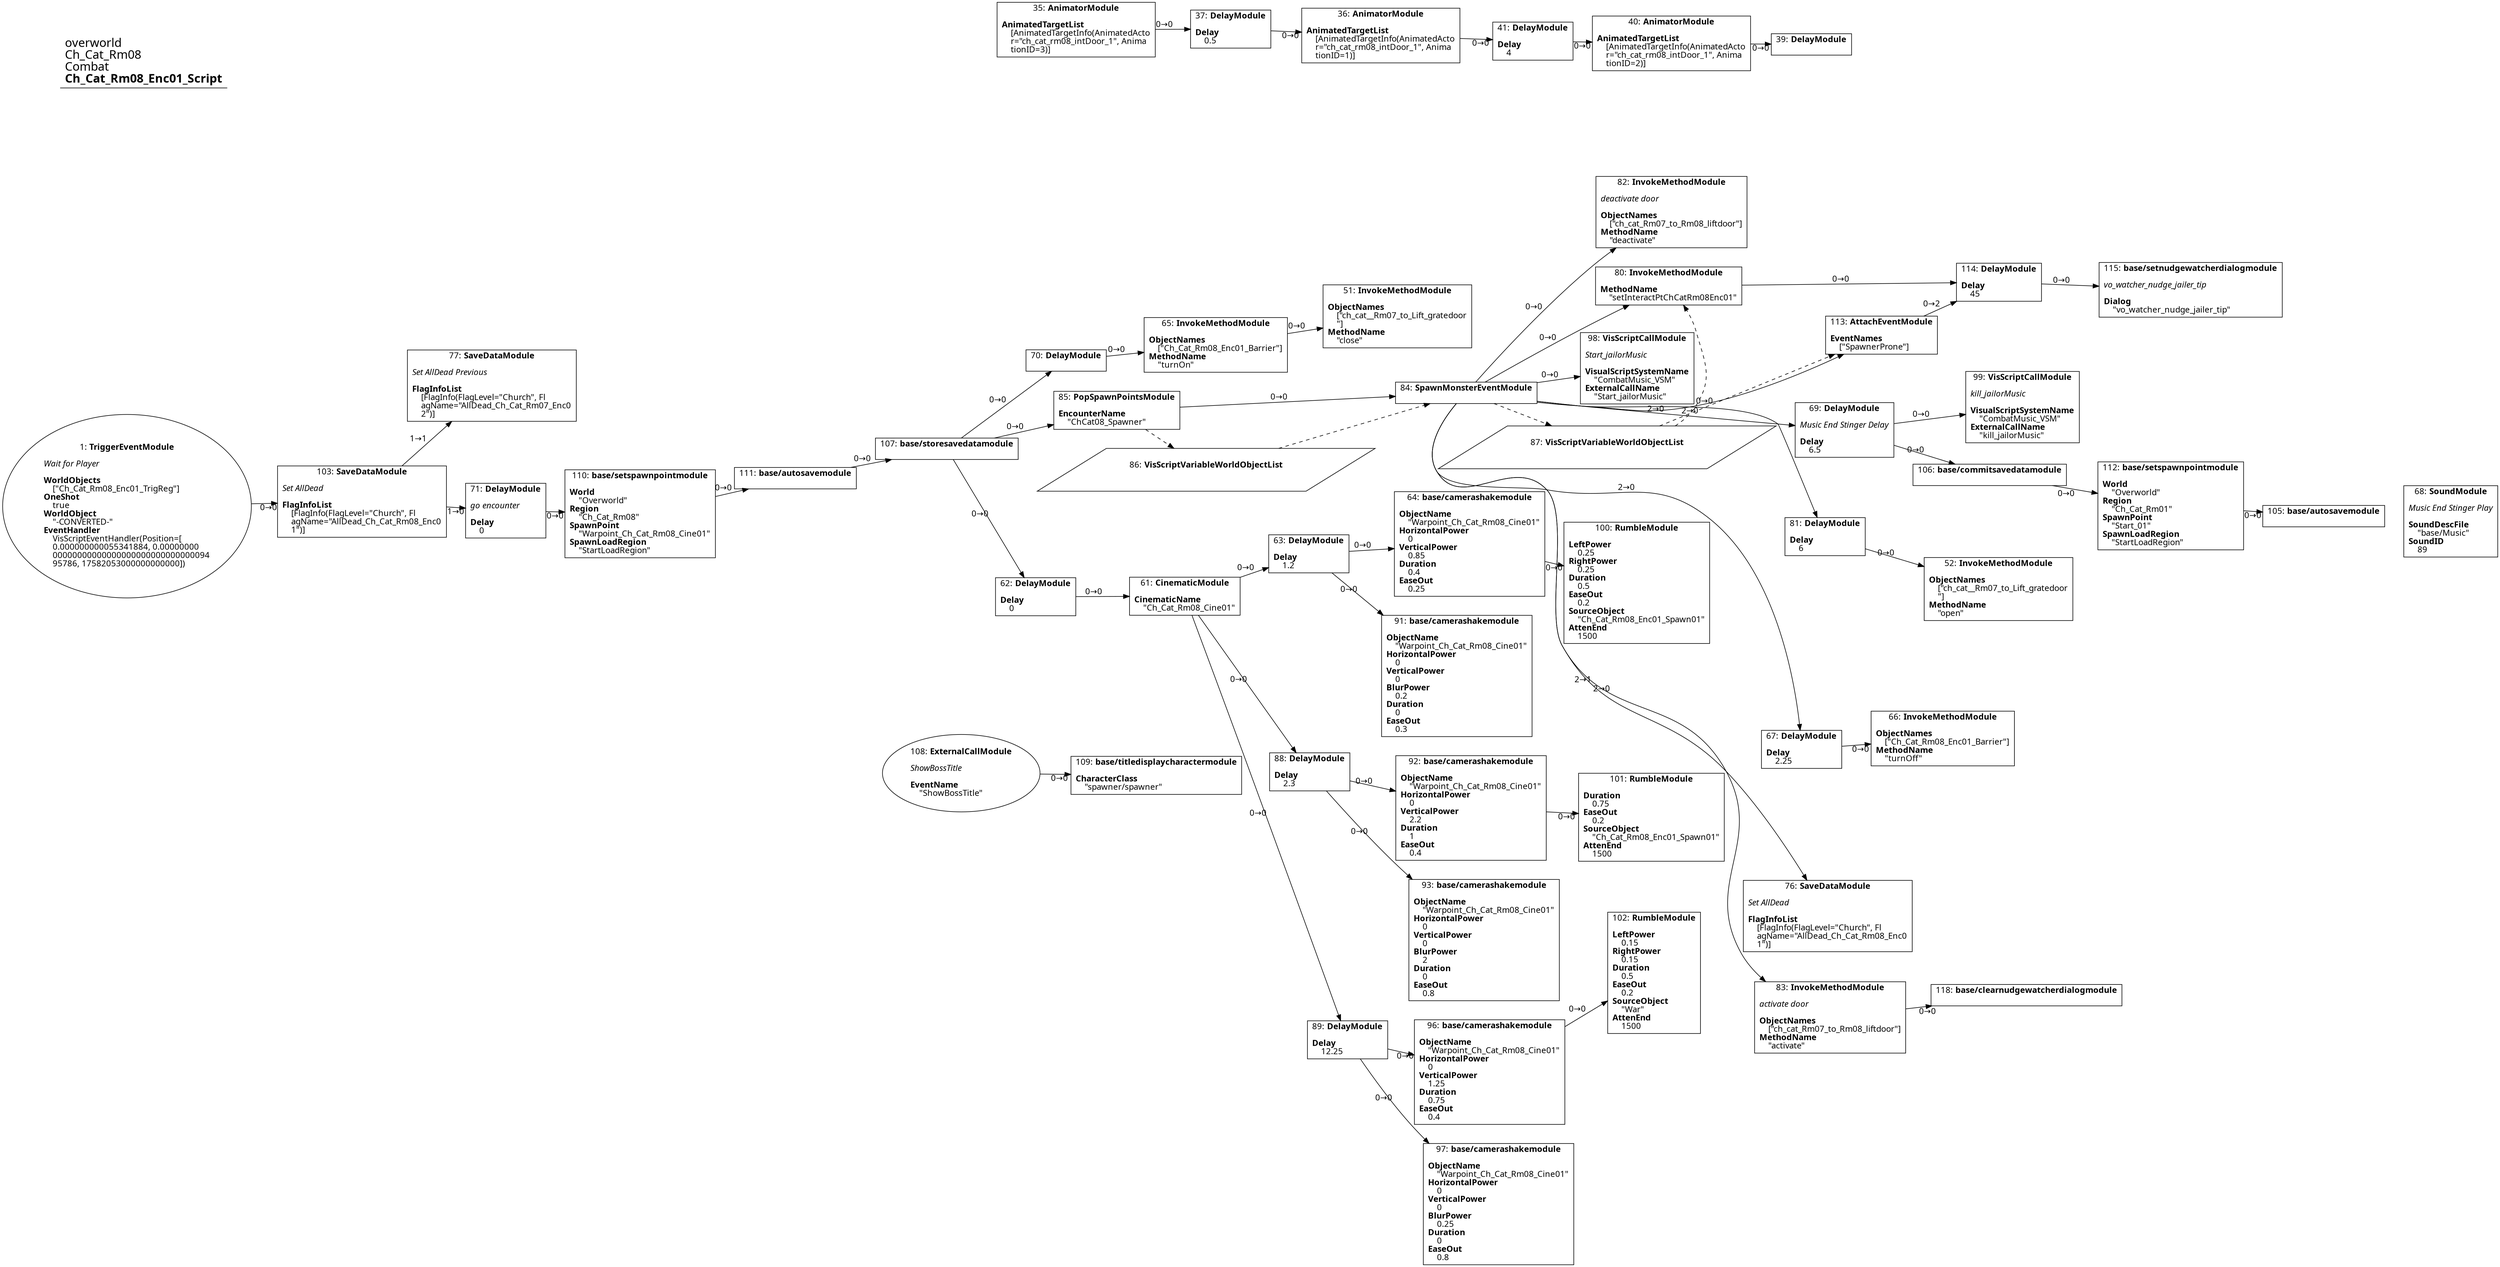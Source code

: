 digraph {
    layout = fdp;
    overlap = prism;
    sep = "+16";
    splines = spline;

    node [ shape = box ];

    graph [ fontname = "Segoe UI" ];
    node [ fontname = "Segoe UI" ];
    edge [ fontname = "Segoe UI" ];

    1 [ label = <1: <b>TriggerEventModule</b><br/><br/><i>Wait for Player<br align="left"/></i><br align="left"/><b>WorldObjects</b><br align="left"/>    [&quot;Ch_Cat_Rm08_Enc01_TrigReg&quot;]<br align="left"/><b>OneShot</b><br align="left"/>    true<br align="left"/><b>WorldObject</b><br align="left"/>    &quot;-CONVERTED-&quot;<br align="left"/><b>EventHandler</b><br align="left"/>    VisScriptEventHandler(Position=[<br align="left"/>    0.000000000055341884, 0.00000000<br align="left"/>    00000000000000000000000000000094<br align="left"/>    95786, 17582053000000000000])<br align="left"/>> ];
    1 [ shape = oval ]
    1 [ pos = "-1.439,0.016!" ];
    1 -> 103 [ label = "0→0" ];

    35 [ label = <35: <b>AnimatorModule</b><br/><br/><b>AnimatedTargetList</b><br align="left"/>    [AnimatedTargetInfo(AnimatedActo<br align="left"/>    r=&quot;ch_cat_rm08_intDoor_1&quot;, Anima<br align="left"/>    tionID=3)]<br align="left"/>> ];
    35 [ pos = "0.011000001,0.767!" ];
    35 -> 37 [ label = "0→0" ];

    36 [ label = <36: <b>AnimatorModule</b><br/><br/><b>AnimatedTargetList</b><br align="left"/>    [AnimatedTargetInfo(AnimatedActo<br align="left"/>    r=&quot;ch_cat_rm08_intDoor_1&quot;, Anima<br align="left"/>    tionID=1)]<br align="left"/>> ];
    36 [ pos = "0.40300003,0.767!" ];
    36 -> 41 [ label = "0→0" ];

    37 [ label = <37: <b>DelayModule</b><br/><br/><b>Delay</b><br align="left"/>    0.5<br align="left"/>> ];
    37 [ pos = "0.21700001,0.767!" ];
    37 -> 36 [ label = "0→0" ];

    39 [ label = <39: <b>DelayModule</b><br/><br/>> ];
    39 [ pos = "1.016,0.767!" ];

    40 [ label = <40: <b>AnimatorModule</b><br/><br/><b>AnimatedTargetList</b><br align="left"/>    [AnimatedTargetInfo(AnimatedActo<br align="left"/>    r=&quot;ch_cat_rm08_intDoor_1&quot;, Anima<br align="left"/>    tionID=2)]<br align="left"/>> ];
    40 [ pos = "0.80600005,0.767!" ];
    40 -> 39 [ label = "0→0" ];

    41 [ label = <41: <b>DelayModule</b><br/><br/><b>Delay</b><br align="left"/>    4<br align="left"/>> ];
    41 [ pos = "0.606,0.767!" ];
    41 -> 40 [ label = "0→0" ];

    51 [ label = <51: <b>InvokeMethodModule</b><br/><br/><b>ObjectNames</b><br align="left"/>    [&quot;ch_cat__Rm07_to_Lift_gratedoor<br align="left"/>    &quot;]<br align="left"/><b>MethodName</b><br align="left"/>    &quot;close&quot;<br align="left"/>> ];
    51 [ pos = "0.374,0.186!" ];

    52 [ label = <52: <b>InvokeMethodModule</b><br/><br/><b>ObjectNames</b><br align="left"/>    [&quot;ch_cat__Rm07_to_Lift_gratedoor<br align="left"/>    &quot;]<br align="left"/><b>MethodName</b><br align="left"/>    &quot;open&quot;<br align="left"/>> ];
    52 [ pos = "1.1930001,-0.19000001!" ];

    61 [ label = <61: <b>CinematicModule</b><br/><br/><b>CinematicName</b><br align="left"/>    &quot;Ch_Cat_Rm08_Cine01&quot;<br align="left"/>> ];
    61 [ pos = "0.15300001,-0.23700002!" ];
    61 -> 63 [ label = "0→0" ];
    61 -> 88 [ label = "0→0" ];
    61 -> 89 [ label = "0→0" ];

    62 [ label = <62: <b>DelayModule</b><br/><br/><b>Delay</b><br align="left"/>    0<br align="left"/>> ];
    62 [ pos = "-0.009000001,-0.23700002!" ];
    62 -> 61 [ label = "0→0" ];

    63 [ label = <63: <b>DelayModule</b><br/><br/><b>Delay</b><br align="left"/>    1.2<br align="left"/>> ];
    63 [ pos = "0.39800003,-0.23700002!" ];
    63 -> 64 [ label = "0→0" ];
    63 -> 91 [ label = "0→0" ];

    64 [ label = <64: <b>base/camerashakemodule</b><br/><br/><b>ObjectName</b><br align="left"/>    &quot;Warpoint_Ch_Cat_Rm08_Cine01&quot;<br align="left"/><b>HorizontalPower</b><br align="left"/>    0<br align="left"/><b>VerticalPower</b><br align="left"/>    0.85<br align="left"/><b>Duration</b><br align="left"/>    0.4<br align="left"/><b>EaseOut</b><br align="left"/>    0.25<br align="left"/>> ];
    64 [ pos = "0.558,-0.23700002!" ];
    64 -> 100 [ label = "0→0" ];

    65 [ label = <65: <b>InvokeMethodModule</b><br/><br/><b>ObjectNames</b><br align="left"/>    [&quot;Ch_Cat_Rm08_Enc01_Barrier&quot;]<br align="left"/><b>MethodName</b><br align="left"/>    &quot;turnOn&quot;<br align="left"/>> ];
    65 [ pos = "0.16900001,0.186!" ];
    65 -> 51 [ label = "0→0" ];

    66 [ label = <66: <b>InvokeMethodModule</b><br/><br/><b>ObjectNames</b><br align="left"/>    [&quot;Ch_Cat_Rm08_Enc01_Barrier&quot;]<br align="left"/><b>MethodName</b><br align="left"/>    &quot;turnOff&quot;<br align="left"/>> ];
    66 [ pos = "1.194,-0.36100003!" ];

    67 [ label = <67: <b>DelayModule</b><br/><br/><b>Delay</b><br align="left"/>    2.25<br align="left"/>> ];
    67 [ pos = "1.005,-0.36100003!" ];
    67 -> 66 [ label = "0→0" ];

    68 [ label = <68: <b>SoundModule</b><br/><br/><i>Music End Stinger Play<br align="left"/></i><br align="left"/><b>SoundDescFile</b><br align="left"/>    &quot;base/Music&quot;<br align="left"/><b>SoundID</b><br align="left"/>    89<br align="left"/>> ];
    68 [ pos = "1.7770001,-0.016!" ];

    69 [ label = <69: <b>DelayModule</b><br/><br/><i>Music End Stinger Delay<br align="left"/></i><br align="left"/><b>Delay</b><br align="left"/>    6.5<br align="left"/>> ];
    69 [ pos = "1.0070001,-0.016!" ];
    69 -> 99 [ label = "0→0" ];
    69 -> 106 [ label = "0→0" ];

    70 [ label = <70: <b>DelayModule</b><br/><br/>> ];
    70 [ pos = "-0.029000001,0.186!" ];
    70 -> 65 [ label = "0→0" ];

    71 [ label = <71: <b>DelayModule</b><br/><br/><i>go encounter<br align="left"/></i><br align="left"/><b>Delay</b><br align="left"/>    0<br align="left"/>> ];
    71 [ pos = "-0.78000003,0.003!" ];
    71 -> 110 [ label = "0→0" ];

    76 [ label = <76: <b>SaveDataModule</b><br/><br/><i>Set AllDead<br align="left"/></i><br align="left"/><b>FlagInfoList</b><br align="left"/>    [FlagInfo(FlagLevel=&quot;Church&quot;, Fl<br align="left"/>    agName=&quot;AllDead_Ch_Cat_Rm08_Enc0<br align="left"/>    1&quot;)]<br align="left"/>> ];
    76 [ pos = "1.0070001,-0.558!" ];

    77 [ label = <77: <b>SaveDataModule</b><br/><br/><i>Set AllDead Previous<br align="left"/></i><br align="left"/><b>FlagInfoList</b><br align="left"/>    [FlagInfo(FlagLevel=&quot;Church&quot;, Fl<br align="left"/>    agName=&quot;AllDead_Ch_Cat_Rm07_Enc0<br align="left"/>    2&quot;)]<br align="left"/>> ];
    77 [ pos = "-0.864,0.21400002!" ];

    80 [ label = <80: <b>InvokeMethodModule</b><br/><br/><b>MethodName</b><br align="left"/>    &quot;setInteractPtChCatRm08Enc01&quot;<br align="left"/>> ];
    80 [ pos = "0.82900006,0.25300002!" ];
    80 -> 114 [ label = "0→0" ];
    87 -> 80 [ style = dashed ];

    81 [ label = <81: <b>DelayModule</b><br/><br/><b>Delay</b><br align="left"/>    6<br align="left"/>> ];
    81 [ pos = "1.0020001,-0.177!" ];
    81 -> 52 [ label = "0→0" ];

    82 [ label = <82: <b>InvokeMethodModule</b><br/><br/><i>deactivate door<br align="left"/></i><br align="left"/><b>ObjectNames</b><br align="left"/>    [&quot;ch_cat_Rm07_to_Rm08_liftdoor&quot;]<br align="left"/><b>MethodName</b><br align="left"/>    &quot;deactivate&quot;<br align="left"/>> ];
    82 [ pos = "0.82600003,0.41000003!" ];

    83 [ label = <83: <b>InvokeMethodModule</b><br/><br/><i>activate door<br align="left"/></i><br align="left"/><b>ObjectNames</b><br align="left"/>    [&quot;ch_cat_Rm07_to_Rm08_liftdoor&quot;]<br align="left"/><b>MethodName</b><br align="left"/>    &quot;activate&quot;<br align="left"/>> ];
    83 [ pos = "1.006,-0.712!" ];
    83 -> 118 [ label = "0→0" ];

    84 [ label = <84: <b>SpawnMonsterEventModule</b><br/><br/>> ];
    84 [ pos = "0.49800003,0.027!" ];
    84 -> 82 [ label = "0→0" ];
    84 -> 80 [ label = "0→0" ];
    84 -> 69 [ label = "2→0" ];
    84 -> 67 [ label = "2→0" ];
    84 -> 76 [ label = "2→1" ];
    84 -> 83 [ label = "2→0" ];
    84 -> 81 [ label = "2→0" ];
    84 -> 98 [ label = "0→0" ];
    84 -> 113 [ label = "0→0" ];
    86 -> 84 [ style = dashed ];
    84 -> 87 [ style = dashed ];

    85 [ label = <85: <b>PopSpawnPointsModule</b><br/><br/><b>EncounterName</b><br align="left"/>    &quot;ChCat08_Spawner&quot;<br align="left"/>> ];
    85 [ pos = "0.079,0.002!" ];
    85 -> 84 [ label = "0→0" ];
    85 -> 86 [ style = dashed ];

    86 [ label = <86: <b>VisScriptVariableWorldObjectList</b><br/><br/>> ];
    86 [ shape = parallelogram ]
    86 [ pos = "0.29200003,-0.13900001!" ];

    87 [ label = <87: <b>VisScriptVariableWorldObjectList</b><br/><br/>> ];
    87 [ shape = parallelogram ]
    87 [ pos = "0.77000004,-0.094000004!" ];

    88 [ label = <88: <b>DelayModule</b><br/><br/><b>Delay</b><br align="left"/>    2.3<br align="left"/>> ];
    88 [ pos = "0.39800003,-0.397!" ];
    88 -> 92 [ label = "0→0" ];
    88 -> 93 [ label = "0→0" ];

    89 [ label = <89: <b>DelayModule</b><br/><br/><b>Delay</b><br align="left"/>    12.25<br align="left"/>> ];
    89 [ pos = "0.39800003,-0.55!" ];
    89 -> 96 [ label = "0→0" ];
    89 -> 97 [ label = "0→0" ];

    91 [ label = <91: <b>base/camerashakemodule</b><br/><br/><b>ObjectName</b><br align="left"/>    &quot;Warpoint_Ch_Cat_Rm08_Cine01&quot;<br align="left"/><b>HorizontalPower</b><br align="left"/>    0<br align="left"/><b>VerticalPower</b><br align="left"/>    0<br align="left"/><b>BlurPower</b><br align="left"/>    0.2<br align="left"/><b>Duration</b><br align="left"/>    0<br align="left"/><b>EaseOut</b><br align="left"/>    0.3<br align="left"/>> ];
    91 [ pos = "0.558,-0.3!" ];

    92 [ label = <92: <b>base/camerashakemodule</b><br/><br/><b>ObjectName</b><br align="left"/>    &quot;Warpoint_Ch_Cat_Rm08_Cine01&quot;<br align="left"/><b>HorizontalPower</b><br align="left"/>    0<br align="left"/><b>VerticalPower</b><br align="left"/>    2.2<br align="left"/><b>Duration</b><br align="left"/>    1<br align="left"/><b>EaseOut</b><br align="left"/>    0.4<br align="left"/>> ];
    92 [ pos = "0.56600004,-0.39100003!" ];
    92 -> 101 [ label = "0→0" ];

    93 [ label = <93: <b>base/camerashakemodule</b><br/><br/><b>ObjectName</b><br align="left"/>    &quot;Warpoint_Ch_Cat_Rm08_Cine01&quot;<br align="left"/><b>HorizontalPower</b><br align="left"/>    0<br align="left"/><b>VerticalPower</b><br align="left"/>    0<br align="left"/><b>BlurPower</b><br align="left"/>    2<br align="left"/><b>Duration</b><br align="left"/>    0<br align="left"/><b>EaseOut</b><br align="left"/>    0.8<br align="left"/>> ];
    93 [ pos = "0.56600004,-0.45400003!" ];

    96 [ label = <96: <b>base/camerashakemodule</b><br/><br/><b>ObjectName</b><br align="left"/>    &quot;Warpoint_Ch_Cat_Rm08_Cine01&quot;<br align="left"/><b>HorizontalPower</b><br align="left"/>    0<br align="left"/><b>VerticalPower</b><br align="left"/>    1.25<br align="left"/><b>Duration</b><br align="left"/>    0.75<br align="left"/><b>EaseOut</b><br align="left"/>    0.4<br align="left"/>> ];
    96 [ pos = "0.56700003,-0.54200006!" ];
    96 -> 102 [ label = "0→0" ];

    97 [ label = <97: <b>base/camerashakemodule</b><br/><br/><b>ObjectName</b><br align="left"/>    &quot;Warpoint_Ch_Cat_Rm08_Cine01&quot;<br align="left"/><b>HorizontalPower</b><br align="left"/>    0<br align="left"/><b>VerticalPower</b><br align="left"/>    0<br align="left"/><b>BlurPower</b><br align="left"/>    0.25<br align="left"/><b>Duration</b><br align="left"/>    0<br align="left"/><b>EaseOut</b><br align="left"/>    0.8<br align="left"/>> ];
    97 [ pos = "0.56700003,-0.60400003!" ];

    98 [ label = <98: <b>VisScriptCallModule</b><br/><br/><i>Start_jailorMusic<br align="left"/></i><br align="left"/><b>VisualScriptSystemName</b><br align="left"/>    &quot;CombatMusic_VSM&quot;<br align="left"/><b>ExternalCallName</b><br align="left"/>    &quot;Start_jailorMusic&quot;<br align="left"/>> ];
    98 [ pos = "0.83400005,0.033!" ];

    99 [ label = <99: <b>VisScriptCallModule</b><br/><br/><i>kill_jailorMusic<br align="left"/></i><br align="left"/><b>VisualScriptSystemName</b><br align="left"/>    &quot;CombatMusic_VSM&quot;<br align="left"/><b>ExternalCallName</b><br align="left"/>    &quot;kill_jailorMusic&quot;<br align="left"/>> ];
    99 [ pos = "1.2210001,0.061000004!" ];

    100 [ label = <100: <b>RumbleModule</b><br/><br/><b>LeftPower</b><br align="left"/>    0.25<br align="left"/><b>RightPower</b><br align="left"/>    0.25<br align="left"/><b>Duration</b><br align="left"/>    0.5<br align="left"/><b>EaseOut</b><br align="left"/>    0.2<br align="left"/><b>SourceObject</b><br align="left"/>    &quot;Ch_Cat_Rm08_Enc01_Spawn01&quot;<br align="left"/><b>AttenEnd</b><br align="left"/>    1500<br align="left"/>> ];
    100 [ pos = "0.75100005,-0.23700002!" ];

    101 [ label = <101: <b>RumbleModule</b><br/><br/><b>Duration</b><br align="left"/>    0.75<br align="left"/><b>EaseOut</b><br align="left"/>    0.2<br align="left"/><b>SourceObject</b><br align="left"/>    &quot;Ch_Cat_Rm08_Enc01_Spawn01&quot;<br align="left"/><b>AttenEnd</b><br align="left"/>    1500<br align="left"/>> ];
    101 [ pos = "0.75900006,-0.39100003!" ];

    102 [ label = <102: <b>RumbleModule</b><br/><br/><b>LeftPower</b><br align="left"/>    0.15<br align="left"/><b>RightPower</b><br align="left"/>    0.15<br align="left"/><b>Duration</b><br align="left"/>    0.5<br align="left"/><b>EaseOut</b><br align="left"/>    0.2<br align="left"/><b>SourceObject</b><br align="left"/>    &quot;War&quot;<br align="left"/><b>AttenEnd</b><br align="left"/>    1500<br align="left"/>> ];
    102 [ pos = "0.76100004,-0.54200006!" ];

    103 [ label = <103: <b>SaveDataModule</b><br/><br/><i>Set AllDead<br align="left"/></i><br align="left"/><b>FlagInfoList</b><br align="left"/>    [FlagInfo(FlagLevel=&quot;Church&quot;, Fl<br align="left"/>    agName=&quot;AllDead_Ch_Cat_Rm08_Enc0<br align="left"/>    1&quot;)]<br align="left"/>> ];
    103 [ pos = "-1.0810001,0.016!" ];
    103 -> 71 [ label = "1→0" ];
    103 -> 77 [ label = "1→1" ];

    105 [ label = <105: <b>base/autosavemodule</b><br/><br/>> ];
    105 [ pos = "1.598,-0.016!" ];

    106 [ label = <106: <b>base/commitsavedatamodule</b><br/><br/>> ];
    106 [ pos = "1.167,-0.016!" ];
    106 -> 112 [ label = "0→0" ];

    107 [ label = <107: <b>base/storesavedatamodule</b><br/><br/>> ];
    107 [ pos = "-0.246,0.003!" ];
    107 -> 70 [ label = "0→0" ];
    107 -> 85 [ label = "0→0" ];
    107 -> 62 [ label = "0→0" ];

    108 [ label = <108: <b>ExternalCallModule</b><br/><br/><i>ShowBossTitle<br align="left"/></i><br align="left"/><b>EventName</b><br align="left"/>    &quot;ShowBossTitle&quot;<br align="left"/>> ];
    108 [ shape = oval ]
    108 [ pos = "-0.19700001,-0.44300002!" ];
    108 -> 109 [ label = "0→0" ];

    109 [ label = <109: <b>base/titledisplaycharactermodule</b><br/><br/><b>CharacterClass</b><br align="left"/>    &quot;spawner/spawner&quot;<br align="left"/>> ];
    109 [ pos = "0.031000001,-0.44200003!" ];

    110 [ label = <110: <b>base/setspawnpointmodule</b><br/><br/><b>World</b><br align="left"/>    &quot;Overworld&quot;<br align="left"/><b>Region</b><br align="left"/>    &quot;Ch_Cat_Rm08&quot;<br align="left"/><b>SpawnPoint</b><br align="left"/>    &quot;Warpoint_Ch_Cat_Rm08_Cine01&quot;<br align="left"/><b>SpawnLoadRegion</b><br align="left"/>    &quot;StartLoadRegion&quot;<br align="left"/>> ];
    110 [ pos = "-0.63100004,0.003!" ];
    110 -> 111 [ label = "0→0" ];

    111 [ label = <111: <b>base/autosavemodule</b><br/><br/>> ];
    111 [ pos = "-0.42200002,0.003!" ];
    111 -> 107 [ label = "0→0" ];

    112 [ label = <112: <b>base/setspawnpointmodule</b><br/><br/><b>World</b><br align="left"/>    &quot;Overworld&quot;<br align="left"/><b>Region</b><br align="left"/>    &quot;Ch_Cat_Rm01&quot;<br align="left"/><b>SpawnPoint</b><br align="left"/>    &quot;Start_01&quot;<br align="left"/><b>SpawnLoadRegion</b><br align="left"/>    &quot;StartLoadRegion&quot;<br align="left"/>> ];
    112 [ pos = "1.394,-0.016!" ];
    112 -> 105 [ label = "0→0" ];

    113 [ label = <113: <b>AttachEventModule</b><br/><br/><b>EventNames</b><br align="left"/>    [&quot;SpawnerProne&quot;]<br align="left"/>> ];
    113 [ pos = "1.151,0.245!" ];
    113 -> 114 [ label = "0→2" ];
    87 -> 113 [ style = dashed ];

    114 [ label = <114: <b>DelayModule</b><br/><br/><b>Delay</b><br align="left"/>    45<br align="left"/>> ];
    114 [ pos = "1.3850001,0.35300002!" ];
    114 -> 115 [ label = "0→0" ];

    115 [ label = <115: <b>base/setnudgewatcherdialogmodule</b><br/><br/><i>vo_watcher_nudge_jailer_tip<br align="left"/></i><br align="left"/><b>Dialog</b><br align="left"/>    &quot;vo_watcher_nudge_jailer_tip&quot;<br align="left"/>> ];
    115 [ pos = "1.567,0.35300002!" ];

    118 [ label = <118: <b>base/clearnudgewatcherdialogmodule</b><br/><br/>> ];
    118 [ pos = "1.2290001,-0.712!" ];

    title [ pos = "-1.44,0.768!" ];
    title [ shape = underline ];
    title [ label = <<font point-size="20">overworld<br align="left"/>Ch_Cat_Rm08<br align="left"/>Combat<br align="left"/><b>Ch_Cat_Rm08_Enc01_Script</b><br align="left"/></font>> ];
}
